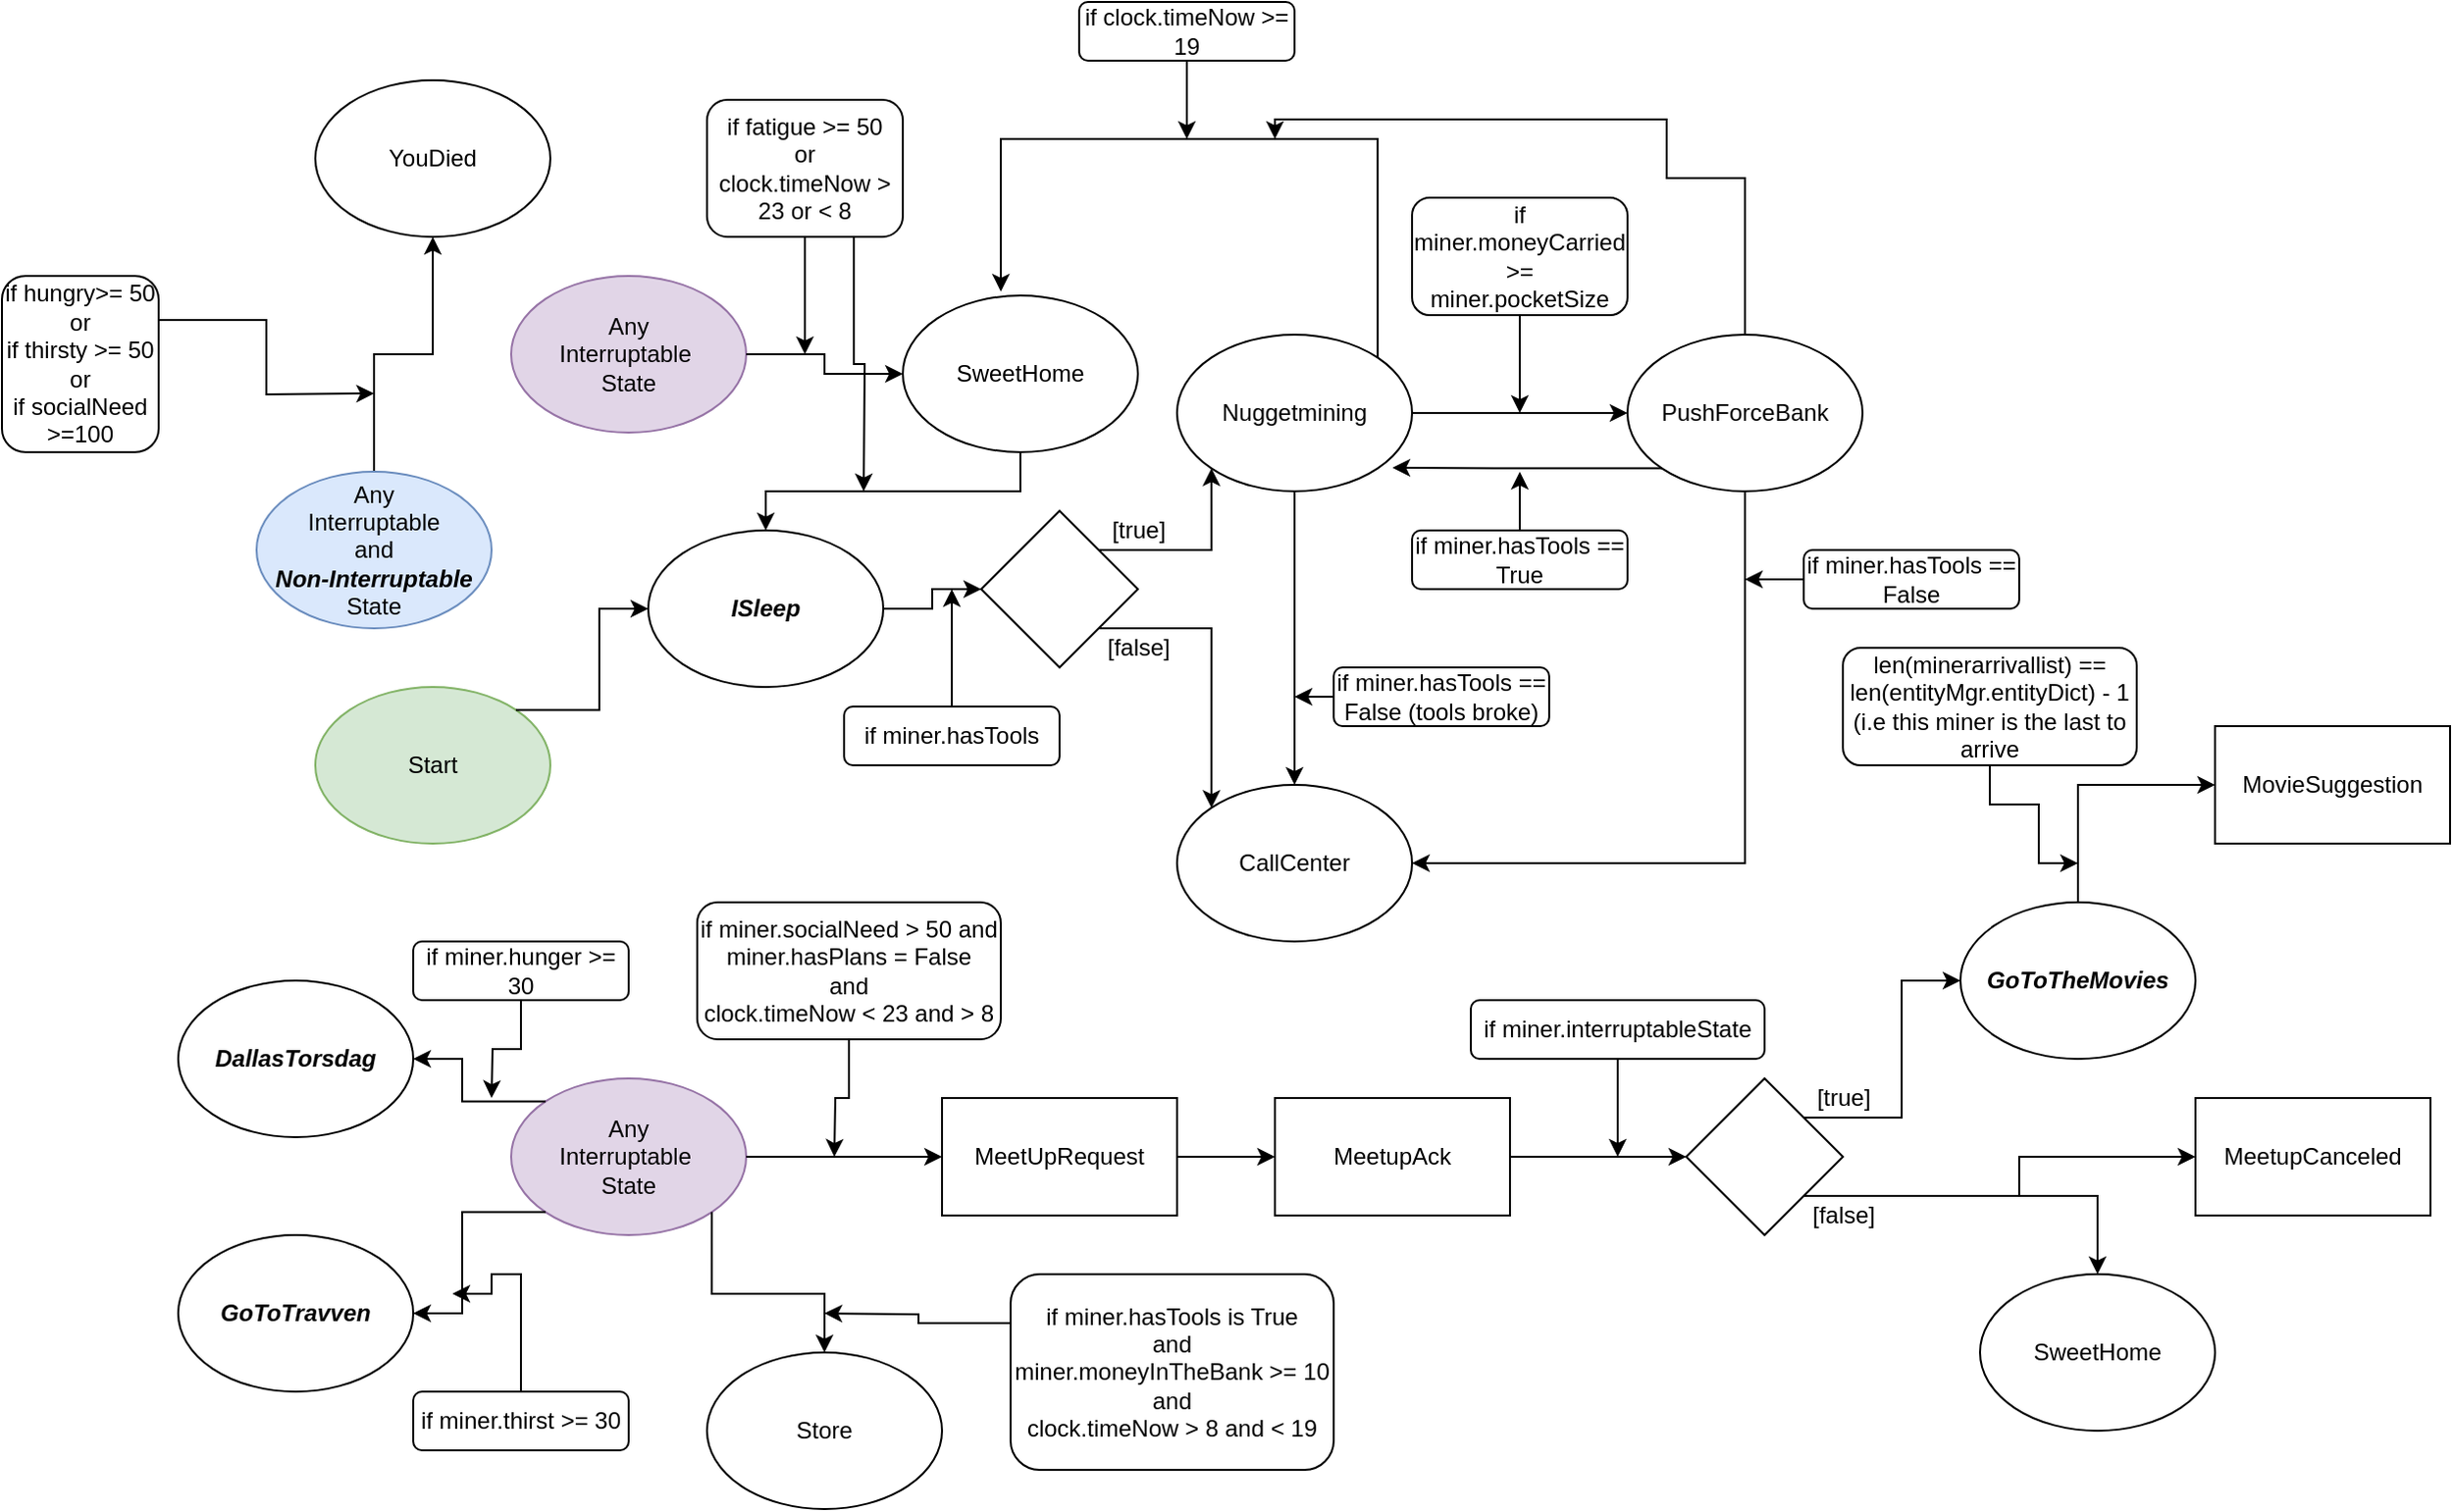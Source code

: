 <mxfile version="12.6.5" type="device"><diagram id="fdf_WBCvm2wgA68wb1EI" name="Page-1"><mxGraphModel dx="2272" dy="2042" grid="1" gridSize="10" guides="1" tooltips="1" connect="1" arrows="1" fold="1" page="1" pageScale="1" pageWidth="850" pageHeight="1100" math="0" shadow="0"><root><mxCell id="0"/><mxCell id="1" parent="0"/><mxCell id="K7hLNqGEeLTEueCjMqMA-75" value="" style="group" parent="1" vertex="1" connectable="0"><mxGeometry x="270" y="90" width="120" height="80" as="geometry"/></mxCell><mxCell id="K7hLNqGEeLTEueCjMqMA-76" value="" style="ellipse;whiteSpace=wrap;html=1;" parent="K7hLNqGEeLTEueCjMqMA-75" vertex="1"><mxGeometry width="120" height="80" as="geometry"/></mxCell><mxCell id="K7hLNqGEeLTEueCjMqMA-77" value="SweetHome" style="text;html=1;strokeColor=none;fillColor=none;align=center;verticalAlign=middle;whiteSpace=wrap;rounded=0;" parent="K7hLNqGEeLTEueCjMqMA-75" vertex="1"><mxGeometry x="25" y="20" width="70" height="40" as="geometry"/></mxCell><mxCell id="K7hLNqGEeLTEueCjMqMA-80" value="" style="group;fillColor=none;" parent="1" vertex="1" connectable="0"><mxGeometry x="-30" y="290" width="120" height="80" as="geometry"/></mxCell><mxCell id="K7hLNqGEeLTEueCjMqMA-3" value="Start" style="text;html=1;strokeColor=none;fillColor=none;align=center;verticalAlign=middle;whiteSpace=wrap;rounded=0;" parent="K7hLNqGEeLTEueCjMqMA-80" vertex="1"><mxGeometry x="60" y="10" width="40" height="20" as="geometry"/></mxCell><mxCell id="K7hLNqGEeLTEueCjMqMA-51" value="" style="ellipse;whiteSpace=wrap;html=1;fillColor=#d5e8d4;strokeColor=#82b366;" parent="K7hLNqGEeLTEueCjMqMA-80" vertex="1"><mxGeometry width="120" height="80" as="geometry"/></mxCell><mxCell id="K7hLNqGEeLTEueCjMqMA-52" value="Start" style="text;html=1;strokeColor=none;fillColor=none;align=center;verticalAlign=middle;whiteSpace=wrap;rounded=0;" parent="K7hLNqGEeLTEueCjMqMA-80" vertex="1"><mxGeometry x="40" y="30" width="40" height="20" as="geometry"/></mxCell><mxCell id="K7hLNqGEeLTEueCjMqMA-96" value="" style="group" parent="1" vertex="1" connectable="0"><mxGeometry x="-30" y="-20" width="120" height="80" as="geometry"/></mxCell><mxCell id="K7hLNqGEeLTEueCjMqMA-97" value="" style="group" parent="K7hLNqGEeLTEueCjMqMA-96" vertex="1" connectable="0"><mxGeometry width="120" height="80" as="geometry"/></mxCell><mxCell id="K7hLNqGEeLTEueCjMqMA-98" value="" style="ellipse;whiteSpace=wrap;html=1;" parent="K7hLNqGEeLTEueCjMqMA-97" vertex="1"><mxGeometry width="120" height="80" as="geometry"/></mxCell><mxCell id="K7hLNqGEeLTEueCjMqMA-99" value="YouDied" style="text;html=1;strokeColor=none;fillColor=none;align=center;verticalAlign=middle;whiteSpace=wrap;rounded=0;" parent="K7hLNqGEeLTEueCjMqMA-97" vertex="1"><mxGeometry x="25" y="20" width="70" height="40" as="geometry"/></mxCell><mxCell id="K7hLNqGEeLTEueCjMqMA-102" style="edgeStyle=orthogonalEdgeStyle;rounded=0;orthogonalLoop=1;jettySize=auto;html=1;exitX=0.5;exitY=0;exitDx=0;exitDy=0;entryX=0.5;entryY=1;entryDx=0;entryDy=0;" parent="1" source="K7hLNqGEeLTEueCjMqMA-72" target="K7hLNqGEeLTEueCjMqMA-98" edge="1"><mxGeometry relative="1" as="geometry"/></mxCell><mxCell id="5Ke6Yw1Q9KdfSw9loe5Q-1" style="edgeStyle=orthogonalEdgeStyle;rounded=0;orthogonalLoop=1;jettySize=auto;html=1;exitX=1;exitY=0.25;exitDx=0;exitDy=0;" edge="1" parent="1" source="K7hLNqGEeLTEueCjMqMA-103"><mxGeometry relative="1" as="geometry"><mxPoint y="140" as="targetPoint"/></mxGeometry></mxCell><mxCell id="K7hLNqGEeLTEueCjMqMA-103" value="&lt;div&gt;if hungry&amp;gt;= 50&lt;/div&gt;&lt;div&gt;or&lt;/div&gt;&lt;div&gt;if thirsty &amp;gt;= 50&lt;br&gt;&lt;/div&gt;&lt;div&gt;or&lt;/div&gt;&lt;div&gt;if socialNeed &amp;gt;=100&lt;/div&gt;" style="rounded=1;whiteSpace=wrap;html=1;" parent="1" vertex="1"><mxGeometry x="-190" y="80" width="80" height="90" as="geometry"/></mxCell><mxCell id="eoAKdvufWvspaA0zsTED-5" style="edgeStyle=orthogonalEdgeStyle;rounded=0;orthogonalLoop=1;jettySize=auto;html=1;exitX=0.5;exitY=1;exitDx=0;exitDy=0;" parent="1" source="K7hLNqGEeLTEueCjMqMA-76" target="K7hLNqGEeLTEueCjMqMA-8" edge="1"><mxGeometry relative="1" as="geometry"/></mxCell><mxCell id="eoAKdvufWvspaA0zsTED-10" value="" style="group" parent="1" vertex="1" connectable="0"><mxGeometry x="140" y="210" width="120" height="80" as="geometry"/></mxCell><mxCell id="K7hLNqGEeLTEueCjMqMA-8" value="" style="ellipse;whiteSpace=wrap;html=1;" parent="eoAKdvufWvspaA0zsTED-10" vertex="1"><mxGeometry width="120" height="80" as="geometry"/></mxCell><mxCell id="K7hLNqGEeLTEueCjMqMA-9" value="&lt;i&gt;&lt;b&gt;ISleep&lt;/b&gt;&lt;/i&gt;" style="text;html=1;align=center;verticalAlign=middle;whiteSpace=wrap;rounded=0;" parent="eoAKdvufWvspaA0zsTED-10" vertex="1"><mxGeometry x="40" y="30" width="40" height="20" as="geometry"/></mxCell><mxCell id="eoAKdvufWvspaA0zsTED-11" value="" style="group" parent="1" vertex="1" connectable="0"><mxGeometry x="410" y="110" width="120" height="80" as="geometry"/></mxCell><mxCell id="eoAKdvufWvspaA0zsTED-12" value="" style="ellipse;whiteSpace=wrap;html=1;" parent="eoAKdvufWvspaA0zsTED-11" vertex="1"><mxGeometry width="120" height="80" as="geometry"/></mxCell><mxCell id="eoAKdvufWvspaA0zsTED-13" value="Nuggetmining" style="text;html=1;align=center;verticalAlign=middle;whiteSpace=wrap;rounded=0;" parent="eoAKdvufWvspaA0zsTED-11" vertex="1"><mxGeometry x="40" y="30" width="40" height="20" as="geometry"/></mxCell><mxCell id="eoAKdvufWvspaA0zsTED-17" value="" style="group" parent="1" vertex="1" connectable="0"><mxGeometry x="410" y="340" width="120" height="80" as="geometry"/></mxCell><mxCell id="eoAKdvufWvspaA0zsTED-18" value="" style="ellipse;whiteSpace=wrap;html=1;" parent="eoAKdvufWvspaA0zsTED-17" vertex="1"><mxGeometry width="120" height="80" as="geometry"/></mxCell><mxCell id="eoAKdvufWvspaA0zsTED-19" value="CallCenter" style="text;html=1;align=center;verticalAlign=middle;whiteSpace=wrap;rounded=0;" parent="eoAKdvufWvspaA0zsTED-17" vertex="1"><mxGeometry x="40" y="30" width="40" height="20" as="geometry"/></mxCell><mxCell id="h6sALat_OKjF9gH2EI1u-37" style="edgeStyle=orthogonalEdgeStyle;rounded=0;orthogonalLoop=1;jettySize=auto;html=1;exitX=0.5;exitY=0;exitDx=0;exitDy=0;" parent="1" source="eoAKdvufWvspaA0zsTED-22" edge="1"><mxGeometry relative="1" as="geometry"><mxPoint x="295" y="240" as="targetPoint"/></mxGeometry></mxCell><mxCell id="eoAKdvufWvspaA0zsTED-22" value="if miner.hasTools" style="rounded=1;whiteSpace=wrap;html=1;" parent="1" vertex="1"><mxGeometry x="240" y="300" width="110" height="30" as="geometry"/></mxCell><mxCell id="eoAKdvufWvspaA0zsTED-31" value="" style="group" parent="1" vertex="1" connectable="0"><mxGeometry x="640" y="110" width="120" height="80" as="geometry"/></mxCell><mxCell id="eoAKdvufWvspaA0zsTED-32" value="" style="ellipse;whiteSpace=wrap;html=1;" parent="eoAKdvufWvspaA0zsTED-31" vertex="1"><mxGeometry width="120" height="80" as="geometry"/></mxCell><mxCell id="eoAKdvufWvspaA0zsTED-33" value="PushForceBank" style="text;html=1;align=center;verticalAlign=middle;whiteSpace=wrap;rounded=0;" parent="eoAKdvufWvspaA0zsTED-31" vertex="1"><mxGeometry x="40" y="30" width="40" height="20" as="geometry"/></mxCell><mxCell id="eoAKdvufWvspaA0zsTED-34" style="edgeStyle=orthogonalEdgeStyle;rounded=0;orthogonalLoop=1;jettySize=auto;html=1;exitX=1;exitY=0.5;exitDx=0;exitDy=0;" parent="1" source="eoAKdvufWvspaA0zsTED-12" edge="1"><mxGeometry relative="1" as="geometry"><mxPoint x="640" y="150" as="targetPoint"/></mxGeometry></mxCell><mxCell id="eoAKdvufWvspaA0zsTED-41" style="edgeStyle=orthogonalEdgeStyle;rounded=0;orthogonalLoop=1;jettySize=auto;html=1;exitX=0.5;exitY=1;exitDx=0;exitDy=0;" parent="1" source="eoAKdvufWvspaA0zsTED-38" edge="1"><mxGeometry relative="1" as="geometry"><mxPoint x="585" y="150" as="targetPoint"/></mxGeometry></mxCell><mxCell id="eoAKdvufWvspaA0zsTED-38" value="if miner.moneyCarried&lt;br&gt;&amp;gt;= miner.pocketSize" style="rounded=1;whiteSpace=wrap;html=1;" parent="1" vertex="1"><mxGeometry x="530" y="40" width="110" height="60" as="geometry"/></mxCell><mxCell id="eoAKdvufWvspaA0zsTED-43" style="edgeStyle=orthogonalEdgeStyle;rounded=0;orthogonalLoop=1;jettySize=auto;html=1;exitX=1;exitY=0;exitDx=0;exitDy=0;entryX=0.417;entryY=-0.025;entryDx=0;entryDy=0;entryPerimeter=0;" parent="1" source="eoAKdvufWvspaA0zsTED-12" target="K7hLNqGEeLTEueCjMqMA-76" edge="1"><mxGeometry relative="1" as="geometry"><mxPoint x="320" y="-40" as="targetPoint"/><Array as="points"><mxPoint x="512" y="10"/><mxPoint x="320" y="10"/></Array></mxGeometry></mxCell><mxCell id="eoAKdvufWvspaA0zsTED-45" style="edgeStyle=orthogonalEdgeStyle;rounded=0;orthogonalLoop=1;jettySize=auto;html=1;exitX=0.5;exitY=1;exitDx=0;exitDy=0;" parent="1" source="eoAKdvufWvspaA0zsTED-44" edge="1"><mxGeometry relative="1" as="geometry"><mxPoint x="415" y="10" as="targetPoint"/></mxGeometry></mxCell><mxCell id="eoAKdvufWvspaA0zsTED-44" value="if clock.timeNow &amp;gt;= 19" style="rounded=1;whiteSpace=wrap;html=1;" parent="1" vertex="1"><mxGeometry x="360" y="-60" width="110" height="30" as="geometry"/></mxCell><mxCell id="eoAKdvufWvspaA0zsTED-46" style="edgeStyle=orthogonalEdgeStyle;rounded=0;orthogonalLoop=1;jettySize=auto;html=1;exitX=0.5;exitY=0;exitDx=0;exitDy=0;" parent="1" source="eoAKdvufWvspaA0zsTED-32" edge="1"><mxGeometry relative="1" as="geometry"><mxPoint x="460" y="10" as="targetPoint"/><Array as="points"><mxPoint x="700" y="30"/><mxPoint x="660" y="30"/><mxPoint x="660"/><mxPoint x="460"/><mxPoint x="460" y="10"/></Array></mxGeometry></mxCell><mxCell id="eoAKdvufWvspaA0zsTED-47" style="edgeStyle=orthogonalEdgeStyle;rounded=0;orthogonalLoop=1;jettySize=auto;html=1;exitX=0.5;exitY=1;exitDx=0;exitDy=0;entryX=0.5;entryY=0;entryDx=0;entryDy=0;" parent="1" source="eoAKdvufWvspaA0zsTED-12" target="eoAKdvufWvspaA0zsTED-18" edge="1"><mxGeometry relative="1" as="geometry"/></mxCell><mxCell id="eoAKdvufWvspaA0zsTED-62" style="edgeStyle=orthogonalEdgeStyle;rounded=0;orthogonalLoop=1;jettySize=auto;html=1;exitX=0;exitY=0.5;exitDx=0;exitDy=0;" parent="1" source="eoAKdvufWvspaA0zsTED-51" edge="1"><mxGeometry relative="1" as="geometry"><mxPoint x="470" y="295" as="targetPoint"/></mxGeometry></mxCell><mxCell id="eoAKdvufWvspaA0zsTED-51" value="if miner.hasTools == False (tools broke)" style="rounded=1;whiteSpace=wrap;html=1;" parent="1" vertex="1"><mxGeometry x="490" y="280" width="110" height="30" as="geometry"/></mxCell><mxCell id="eoAKdvufWvspaA0zsTED-54" style="edgeStyle=orthogonalEdgeStyle;rounded=0;orthogonalLoop=1;jettySize=auto;html=1;exitX=0.5;exitY=1;exitDx=0;exitDy=0;entryX=1;entryY=0.5;entryDx=0;entryDy=0;" parent="1" source="eoAKdvufWvspaA0zsTED-32" target="eoAKdvufWvspaA0zsTED-18" edge="1"><mxGeometry relative="1" as="geometry"/></mxCell><mxCell id="eoAKdvufWvspaA0zsTED-56" style="edgeStyle=orthogonalEdgeStyle;rounded=0;orthogonalLoop=1;jettySize=auto;html=1;exitX=0;exitY=0.5;exitDx=0;exitDy=0;" parent="1" source="eoAKdvufWvspaA0zsTED-55" edge="1"><mxGeometry relative="1" as="geometry"><mxPoint x="700" y="235" as="targetPoint"/></mxGeometry></mxCell><mxCell id="eoAKdvufWvspaA0zsTED-55" value="if miner.hasTools == False" style="rounded=1;whiteSpace=wrap;html=1;" parent="1" vertex="1"><mxGeometry x="730" y="220" width="110" height="30" as="geometry"/></mxCell><mxCell id="eoAKdvufWvspaA0zsTED-63" style="edgeStyle=orthogonalEdgeStyle;rounded=0;orthogonalLoop=1;jettySize=auto;html=1;exitX=0;exitY=1;exitDx=0;exitDy=0;" parent="1" source="eoAKdvufWvspaA0zsTED-32" edge="1"><mxGeometry relative="1" as="geometry"><mxPoint x="520" y="178" as="targetPoint"/></mxGeometry></mxCell><mxCell id="eoAKdvufWvspaA0zsTED-65" style="edgeStyle=orthogonalEdgeStyle;rounded=0;orthogonalLoop=1;jettySize=auto;html=1;exitX=0.5;exitY=0;exitDx=0;exitDy=0;" parent="1" source="eoAKdvufWvspaA0zsTED-64" edge="1"><mxGeometry relative="1" as="geometry"><mxPoint x="585" y="180" as="targetPoint"/></mxGeometry></mxCell><mxCell id="eoAKdvufWvspaA0zsTED-64" value="if miner.hasTools == True" style="rounded=1;whiteSpace=wrap;html=1;" parent="1" vertex="1"><mxGeometry x="530" y="210" width="110" height="30" as="geometry"/></mxCell><mxCell id="eoAKdvufWvspaA0zsTED-3" value="" style="group" parent="1" vertex="1" connectable="0"><mxGeometry x="-60" y="180" width="120" height="80" as="geometry"/></mxCell><mxCell id="K7hLNqGEeLTEueCjMqMA-72" value="" style="ellipse;whiteSpace=wrap;html=1;fillColor=#dae8fc;strokeColor=#6c8ebf;" parent="eoAKdvufWvspaA0zsTED-3" vertex="1"><mxGeometry width="120" height="80" as="geometry"/></mxCell><mxCell id="K7hLNqGEeLTEueCjMqMA-73" value="&lt;div&gt;Any &lt;br&gt;Interruptable&lt;/div&gt;&lt;div&gt;and&lt;/div&gt;&lt;div&gt;&lt;b&gt;&lt;i&gt;Non-Interruptable&lt;/i&gt;&lt;/b&gt;&lt;br&gt;State&lt;/div&gt;" style="text;html=1;strokeColor=none;fillColor=none;align=center;verticalAlign=middle;whiteSpace=wrap;rounded=0;" parent="eoAKdvufWvspaA0zsTED-3" vertex="1"><mxGeometry y="30" width="120" height="20" as="geometry"/></mxCell><mxCell id="5Ke6Yw1Q9KdfSw9loe5Q-14" style="edgeStyle=orthogonalEdgeStyle;rounded=0;orthogonalLoop=1;jettySize=auto;html=1;exitX=0.5;exitY=1;exitDx=0;exitDy=0;" edge="1" parent="1" source="K7hLNqGEeLTEueCjMqMA-81"><mxGeometry relative="1" as="geometry"><mxPoint x="220" y="120" as="targetPoint"/></mxGeometry></mxCell><mxCell id="5Ke6Yw1Q9KdfSw9loe5Q-15" style="edgeStyle=orthogonalEdgeStyle;rounded=0;orthogonalLoop=1;jettySize=auto;html=1;exitX=0.75;exitY=1;exitDx=0;exitDy=0;" edge="1" parent="1" source="K7hLNqGEeLTEueCjMqMA-81"><mxGeometry relative="1" as="geometry"><mxPoint x="250" y="190" as="targetPoint"/></mxGeometry></mxCell><mxCell id="K7hLNqGEeLTEueCjMqMA-81" value="if fatigue &amp;gt;= 50&lt;br&gt;or &lt;br&gt;clock.timeNow &amp;gt; 23 or &amp;lt; 8" style="rounded=1;whiteSpace=wrap;html=1;" parent="1" vertex="1"><mxGeometry x="170" y="-10" width="100" height="70" as="geometry"/></mxCell><mxCell id="eoAKdvufWvspaA0zsTED-72" value="" style="group" parent="1" vertex="1" connectable="0"><mxGeometry x="70" y="490" width="120" height="80" as="geometry"/></mxCell><mxCell id="eoAKdvufWvspaA0zsTED-69" value="" style="group;" parent="eoAKdvufWvspaA0zsTED-72" vertex="1" connectable="0"><mxGeometry width="120" height="80" as="geometry"/></mxCell><mxCell id="eoAKdvufWvspaA0zsTED-66" value="" style="group;fillColor=none;strokeColor=none;gradientColor=#ffffff;" parent="eoAKdvufWvspaA0zsTED-69" vertex="1" connectable="0"><mxGeometry width="120" height="80" as="geometry"/></mxCell><mxCell id="eoAKdvufWvspaA0zsTED-67" value="" style="ellipse;whiteSpace=wrap;html=1;fillColor=#e1d5e7;strokeColor=#9673a6;" parent="eoAKdvufWvspaA0zsTED-66" vertex="1"><mxGeometry width="120" height="80" as="geometry"/></mxCell><mxCell id="eoAKdvufWvspaA0zsTED-68" value="&lt;div&gt;Any&lt;/div&gt;&lt;div&gt;Interruptable&amp;nbsp;&lt;/div&gt;&lt;div&gt;State&lt;/div&gt;" style="text;html=1;align=center;verticalAlign=middle;whiteSpace=wrap;rounded=0;" parent="eoAKdvufWvspaA0zsTED-66" vertex="1"><mxGeometry x="20" y="15" width="80" height="50" as="geometry"/></mxCell><mxCell id="eoAKdvufWvspaA0zsTED-84" style="edgeStyle=orthogonalEdgeStyle;rounded=0;orthogonalLoop=1;jettySize=auto;html=1;exitX=1;exitY=0.5;exitDx=0;exitDy=0;entryX=0;entryY=0.5;entryDx=0;entryDy=0;" parent="1" source="eoAKdvufWvspaA0zsTED-78" target="eoAKdvufWvspaA0zsTED-83" edge="1"><mxGeometry relative="1" as="geometry"/></mxCell><mxCell id="eoAKdvufWvspaA0zsTED-78" value="MeetUpRequest" style="rounded=0;whiteSpace=wrap;html=1;fillColor=none;gradientColor=#DBABFF;align=center;" parent="1" vertex="1"><mxGeometry x="290" y="500" width="120" height="60" as="geometry"/></mxCell><mxCell id="eoAKdvufWvspaA0zsTED-79" style="edgeStyle=orthogonalEdgeStyle;rounded=0;orthogonalLoop=1;jettySize=auto;html=1;exitX=1;exitY=0.5;exitDx=0;exitDy=0;entryX=0;entryY=0.5;entryDx=0;entryDy=0;" parent="1" source="eoAKdvufWvspaA0zsTED-67" target="eoAKdvufWvspaA0zsTED-78" edge="1"><mxGeometry relative="1" as="geometry"/></mxCell><mxCell id="eoAKdvufWvspaA0zsTED-81" style="edgeStyle=orthogonalEdgeStyle;rounded=0;orthogonalLoop=1;jettySize=auto;html=1;exitX=0.5;exitY=1;exitDx=0;exitDy=0;" parent="1" source="eoAKdvufWvspaA0zsTED-80" edge="1"><mxGeometry relative="1" as="geometry"><mxPoint x="235" y="530" as="targetPoint"/></mxGeometry></mxCell><mxCell id="eoAKdvufWvspaA0zsTED-80" value="if miner.socialNeed &amp;gt; 50 and miner.hasPlans = False&lt;br&gt;and&lt;br&gt;clock.timeNow &amp;lt; 23 and &amp;gt; 8" style="rounded=1;whiteSpace=wrap;html=1;" parent="1" vertex="1"><mxGeometry x="165" y="400" width="155" height="70" as="geometry"/></mxCell><mxCell id="eoAKdvufWvspaA0zsTED-106" style="edgeStyle=orthogonalEdgeStyle;rounded=0;orthogonalLoop=1;jettySize=auto;html=1;exitX=1;exitY=0.5;exitDx=0;exitDy=0;" parent="1" source="eoAKdvufWvspaA0zsTED-83" target="eoAKdvufWvspaA0zsTED-105" edge="1"><mxGeometry relative="1" as="geometry"/></mxCell><mxCell id="eoAKdvufWvspaA0zsTED-83" value="MeetupAck" style="rounded=0;whiteSpace=wrap;html=1;fillColor=none;gradientColor=#DBABFF;align=center;" parent="1" vertex="1"><mxGeometry x="460" y="500" width="120" height="60" as="geometry"/></mxCell><mxCell id="eoAKdvufWvspaA0zsTED-86" value="" style="group" parent="1" vertex="1" connectable="0"><mxGeometry x="810" y="400" width="120" height="80" as="geometry"/></mxCell><mxCell id="eoAKdvufWvspaA0zsTED-87" value="" style="ellipse;whiteSpace=wrap;html=1;" parent="eoAKdvufWvspaA0zsTED-86" vertex="1"><mxGeometry width="120" height="80" as="geometry"/></mxCell><mxCell id="eoAKdvufWvspaA0zsTED-88" value="&lt;b&gt;&lt;i&gt;GoToTheMovies&lt;/i&gt;&lt;/b&gt;" style="text;html=1;align=center;verticalAlign=middle;whiteSpace=wrap;rounded=0;" parent="eoAKdvufWvspaA0zsTED-86" vertex="1"><mxGeometry x="40" y="30" width="40" height="20" as="geometry"/></mxCell><mxCell id="eoAKdvufWvspaA0zsTED-107" style="edgeStyle=orthogonalEdgeStyle;rounded=0;orthogonalLoop=1;jettySize=auto;html=1;exitX=0.5;exitY=1;exitDx=0;exitDy=0;" parent="1" source="eoAKdvufWvspaA0zsTED-90" edge="1"><mxGeometry relative="1" as="geometry"><mxPoint x="635" y="530" as="targetPoint"/></mxGeometry></mxCell><mxCell id="eoAKdvufWvspaA0zsTED-90" value="if miner.interruptableState" style="rounded=1;whiteSpace=wrap;html=1;" parent="1" vertex="1"><mxGeometry x="560" y="450" width="150" height="30" as="geometry"/></mxCell><mxCell id="eoAKdvufWvspaA0zsTED-93" value="" style="group" parent="1" vertex="1" connectable="0"><mxGeometry x="820" y="590" width="120" height="80" as="geometry"/></mxCell><mxCell id="eoAKdvufWvspaA0zsTED-94" value="" style="ellipse;whiteSpace=wrap;html=1;" parent="eoAKdvufWvspaA0zsTED-93" vertex="1"><mxGeometry width="120" height="80" as="geometry"/></mxCell><mxCell id="eoAKdvufWvspaA0zsTED-95" value="SweetHome" style="text;html=1;strokeColor=none;fillColor=none;align=center;verticalAlign=middle;whiteSpace=wrap;rounded=0;" parent="eoAKdvufWvspaA0zsTED-93" vertex="1"><mxGeometry x="25" y="20" width="70" height="40" as="geometry"/></mxCell><mxCell id="eoAKdvufWvspaA0zsTED-101" value="MeetupCanceled" style="rounded=0;whiteSpace=wrap;html=1;fillColor=none;gradientColor=#DBABFF;align=center;" parent="1" vertex="1"><mxGeometry x="930" y="500" width="120" height="60" as="geometry"/></mxCell><mxCell id="eoAKdvufWvspaA0zsTED-108" style="edgeStyle=orthogonalEdgeStyle;rounded=0;orthogonalLoop=1;jettySize=auto;html=1;exitX=1;exitY=0;exitDx=0;exitDy=0;entryX=0;entryY=0.5;entryDx=0;entryDy=0;" parent="1" source="eoAKdvufWvspaA0zsTED-105" target="eoAKdvufWvspaA0zsTED-87" edge="1"><mxGeometry relative="1" as="geometry"/></mxCell><mxCell id="eoAKdvufWvspaA0zsTED-112" style="edgeStyle=orthogonalEdgeStyle;rounded=0;orthogonalLoop=1;jettySize=auto;html=1;exitX=1;exitY=1;exitDx=0;exitDy=0;entryX=0.5;entryY=0;entryDx=0;entryDy=0;" parent="1" source="eoAKdvufWvspaA0zsTED-105" target="eoAKdvufWvspaA0zsTED-94" edge="1"><mxGeometry relative="1" as="geometry"/></mxCell><mxCell id="eoAKdvufWvspaA0zsTED-113" style="edgeStyle=orthogonalEdgeStyle;rounded=0;orthogonalLoop=1;jettySize=auto;html=1;exitX=1;exitY=1;exitDx=0;exitDy=0;entryX=0;entryY=0.5;entryDx=0;entryDy=0;" parent="1" source="eoAKdvufWvspaA0zsTED-105" target="eoAKdvufWvspaA0zsTED-101" edge="1"><mxGeometry relative="1" as="geometry"/></mxCell><mxCell id="eoAKdvufWvspaA0zsTED-105" value="" style="rhombus;whiteSpace=wrap;html=1;fillColor=none;gradientColor=#DBABFF;align=center;" parent="1" vertex="1"><mxGeometry x="670" y="490" width="80" height="80" as="geometry"/></mxCell><mxCell id="eoAKdvufWvspaA0zsTED-109" value="[true]" style="text;html=1;align=center;verticalAlign=middle;resizable=0;points=[];autosize=1;" parent="1" vertex="1"><mxGeometry x="730" y="490" width="40" height="20" as="geometry"/></mxCell><mxCell id="eoAKdvufWvspaA0zsTED-114" value="[false]" style="text;html=1;align=center;verticalAlign=middle;resizable=0;points=[];autosize=1;" parent="1" vertex="1"><mxGeometry x="725" y="550" width="50" height="20" as="geometry"/></mxCell><mxCell id="eoAKdvufWvspaA0zsTED-116" value="MovieSuggestion" style="rounded=0;whiteSpace=wrap;html=1;fillColor=none;gradientColor=#DBABFF;align=center;" parent="1" vertex="1"><mxGeometry x="940" y="310" width="120" height="60" as="geometry"/></mxCell><mxCell id="eoAKdvufWvspaA0zsTED-117" style="edgeStyle=orthogonalEdgeStyle;rounded=0;orthogonalLoop=1;jettySize=auto;html=1;exitX=0.5;exitY=0;exitDx=0;exitDy=0;entryX=0;entryY=0.5;entryDx=0;entryDy=0;" parent="1" source="eoAKdvufWvspaA0zsTED-87" target="eoAKdvufWvspaA0zsTED-116" edge="1"><mxGeometry relative="1" as="geometry"/></mxCell><mxCell id="eoAKdvufWvspaA0zsTED-120" style="edgeStyle=orthogonalEdgeStyle;rounded=0;orthogonalLoop=1;jettySize=auto;html=1;exitX=0.5;exitY=1;exitDx=0;exitDy=0;" parent="1" source="eoAKdvufWvspaA0zsTED-118" edge="1"><mxGeometry relative="1" as="geometry"><mxPoint x="870" y="380" as="targetPoint"/><Array as="points"><mxPoint x="825" y="350"/><mxPoint x="850" y="350"/><mxPoint x="850" y="380"/></Array></mxGeometry></mxCell><mxCell id="eoAKdvufWvspaA0zsTED-118" value="len(minerarrivallist) ==&lt;br&gt;len(entityMgr.entityDict) - 1&lt;br&gt;(i.e this miner is the last to arrive" style="rounded=1;whiteSpace=wrap;html=1;" parent="1" vertex="1"><mxGeometry x="750" y="270" width="150" height="60" as="geometry"/></mxCell><mxCell id="h6sALat_OKjF9gH2EI1u-3" value="" style="group" parent="1" vertex="1" connectable="0"><mxGeometry x="170" y="630" width="120" height="80" as="geometry"/></mxCell><mxCell id="h6sALat_OKjF9gH2EI1u-4" value="" style="ellipse;whiteSpace=wrap;html=1;" parent="h6sALat_OKjF9gH2EI1u-3" vertex="1"><mxGeometry width="120" height="80" as="geometry"/></mxCell><mxCell id="h6sALat_OKjF9gH2EI1u-5" value="Store" style="text;html=1;strokeColor=none;fillColor=none;align=center;verticalAlign=middle;whiteSpace=wrap;rounded=0;" parent="h6sALat_OKjF9gH2EI1u-3" vertex="1"><mxGeometry x="25" y="20" width="70" height="40" as="geometry"/></mxCell><mxCell id="h6sALat_OKjF9gH2EI1u-10" style="edgeStyle=orthogonalEdgeStyle;rounded=0;orthogonalLoop=1;jettySize=auto;html=1;exitX=0;exitY=0.25;exitDx=0;exitDy=0;" parent="1" source="h6sALat_OKjF9gH2EI1u-8" edge="1"><mxGeometry relative="1" as="geometry"><mxPoint x="230" y="610" as="targetPoint"/></mxGeometry></mxCell><mxCell id="h6sALat_OKjF9gH2EI1u-8" value="if miner.hasTools is True&lt;br&gt;and &lt;br&gt;miner.moneyInTheBank &amp;gt;= 10&lt;br&gt;and &lt;br&gt;clock.timeNow &amp;gt; 8 and &amp;lt; 19" style="rounded=1;whiteSpace=wrap;html=1;" parent="1" vertex="1"><mxGeometry x="325" y="590" width="165" height="100" as="geometry"/></mxCell><mxCell id="h6sALat_OKjF9gH2EI1u-11" style="edgeStyle=orthogonalEdgeStyle;rounded=0;orthogonalLoop=1;jettySize=auto;html=1;exitX=1;exitY=1;exitDx=0;exitDy=0;entryX=0.5;entryY=0;entryDx=0;entryDy=0;" parent="1" source="eoAKdvufWvspaA0zsTED-67" target="h6sALat_OKjF9gH2EI1u-4" edge="1"><mxGeometry relative="1" as="geometry"/></mxCell><mxCell id="h6sALat_OKjF9gH2EI1u-12" value="" style="group" parent="1" vertex="1" connectable="0"><mxGeometry x="-100" y="440" width="120" height="80" as="geometry"/></mxCell><mxCell id="h6sALat_OKjF9gH2EI1u-13" value="" style="group" parent="h6sALat_OKjF9gH2EI1u-12" vertex="1" connectable="0"><mxGeometry width="120" height="80" as="geometry"/></mxCell><mxCell id="h6sALat_OKjF9gH2EI1u-14" value="" style="ellipse;whiteSpace=wrap;html=1;" parent="h6sALat_OKjF9gH2EI1u-13" vertex="1"><mxGeometry width="120" height="80" as="geometry"/></mxCell><mxCell id="h6sALat_OKjF9gH2EI1u-15" value="&lt;b&gt;&lt;i&gt;DallasTorsdag&lt;/i&gt;&lt;/b&gt;" style="text;html=1;strokeColor=none;fillColor=none;align=center;verticalAlign=middle;whiteSpace=wrap;rounded=0;" parent="h6sALat_OKjF9gH2EI1u-13" vertex="1"><mxGeometry x="25" y="20" width="70" height="40" as="geometry"/></mxCell><mxCell id="h6sALat_OKjF9gH2EI1u-16" value="" style="group" parent="1" vertex="1" connectable="0"><mxGeometry x="-100" y="570" width="120" height="80" as="geometry"/></mxCell><mxCell id="h6sALat_OKjF9gH2EI1u-17" value="" style="group" parent="h6sALat_OKjF9gH2EI1u-16" vertex="1" connectable="0"><mxGeometry width="120" height="80" as="geometry"/></mxCell><mxCell id="h6sALat_OKjF9gH2EI1u-18" value="" style="ellipse;whiteSpace=wrap;html=1;" parent="h6sALat_OKjF9gH2EI1u-17" vertex="1"><mxGeometry width="120" height="80" as="geometry"/></mxCell><mxCell id="h6sALat_OKjF9gH2EI1u-19" value="&lt;b&gt;&lt;i&gt;GoToTravven&lt;/i&gt;&lt;/b&gt;" style="text;html=1;strokeColor=none;fillColor=none;align=center;verticalAlign=middle;whiteSpace=wrap;rounded=0;" parent="h6sALat_OKjF9gH2EI1u-17" vertex="1"><mxGeometry x="25" y="20" width="70" height="40" as="geometry"/></mxCell><mxCell id="5Ke6Yw1Q9KdfSw9loe5Q-7" style="edgeStyle=orthogonalEdgeStyle;rounded=0;orthogonalLoop=1;jettySize=auto;html=1;exitX=0.5;exitY=1;exitDx=0;exitDy=0;" edge="1" parent="1" source="h6sALat_OKjF9gH2EI1u-23"><mxGeometry relative="1" as="geometry"><mxPoint x="60" y="500" as="targetPoint"/></mxGeometry></mxCell><mxCell id="h6sALat_OKjF9gH2EI1u-23" value="if miner.hunger &amp;gt;= 30" style="rounded=1;whiteSpace=wrap;html=1;" parent="1" vertex="1"><mxGeometry x="20" y="420" width="110" height="30" as="geometry"/></mxCell><mxCell id="5Ke6Yw1Q9KdfSw9loe5Q-5" style="edgeStyle=orthogonalEdgeStyle;rounded=0;orthogonalLoop=1;jettySize=auto;html=1;exitX=0.5;exitY=0;exitDx=0;exitDy=0;" edge="1" parent="1" source="h6sALat_OKjF9gH2EI1u-26"><mxGeometry relative="1" as="geometry"><mxPoint x="40" y="600" as="targetPoint"/><Array as="points"><mxPoint x="75" y="590"/><mxPoint x="60" y="590"/></Array></mxGeometry></mxCell><mxCell id="h6sALat_OKjF9gH2EI1u-26" value="if miner.thirst &amp;gt;= 30" style="rounded=1;whiteSpace=wrap;html=1;" parent="1" vertex="1"><mxGeometry x="20" y="650" width="110" height="30" as="geometry"/></mxCell><mxCell id="h6sALat_OKjF9gH2EI1u-32" style="edgeStyle=orthogonalEdgeStyle;rounded=0;orthogonalLoop=1;jettySize=auto;html=1;exitX=1;exitY=0;exitDx=0;exitDy=0;entryX=0;entryY=0.5;entryDx=0;entryDy=0;" parent="1" source="K7hLNqGEeLTEueCjMqMA-51" target="K7hLNqGEeLTEueCjMqMA-8" edge="1"><mxGeometry relative="1" as="geometry"/></mxCell><mxCell id="h6sALat_OKjF9gH2EI1u-35" style="edgeStyle=orthogonalEdgeStyle;rounded=0;orthogonalLoop=1;jettySize=auto;html=1;exitX=1;exitY=0;exitDx=0;exitDy=0;entryX=0;entryY=1;entryDx=0;entryDy=0;" parent="1" source="h6sALat_OKjF9gH2EI1u-33" target="eoAKdvufWvspaA0zsTED-12" edge="1"><mxGeometry relative="1" as="geometry"/></mxCell><mxCell id="h6sALat_OKjF9gH2EI1u-36" style="edgeStyle=orthogonalEdgeStyle;rounded=0;orthogonalLoop=1;jettySize=auto;html=1;exitX=1;exitY=1;exitDx=0;exitDy=0;entryX=0;entryY=0;entryDx=0;entryDy=0;" parent="1" source="h6sALat_OKjF9gH2EI1u-33" target="eoAKdvufWvspaA0zsTED-18" edge="1"><mxGeometry relative="1" as="geometry"/></mxCell><mxCell id="h6sALat_OKjF9gH2EI1u-33" value="" style="rhombus;whiteSpace=wrap;html=1;" parent="1" vertex="1"><mxGeometry x="310" y="200" width="80" height="80" as="geometry"/></mxCell><mxCell id="h6sALat_OKjF9gH2EI1u-34" style="edgeStyle=orthogonalEdgeStyle;rounded=0;orthogonalLoop=1;jettySize=auto;html=1;exitX=1;exitY=0.5;exitDx=0;exitDy=0;entryX=0;entryY=0.5;entryDx=0;entryDy=0;" parent="1" source="K7hLNqGEeLTEueCjMqMA-8" target="h6sALat_OKjF9gH2EI1u-33" edge="1"><mxGeometry relative="1" as="geometry"/></mxCell><mxCell id="h6sALat_OKjF9gH2EI1u-38" value="[true]" style="text;html=1;align=center;verticalAlign=middle;resizable=0;points=[];autosize=1;" parent="1" vertex="1"><mxGeometry x="370" y="200" width="40" height="20" as="geometry"/></mxCell><mxCell id="h6sALat_OKjF9gH2EI1u-39" value="[false]" style="text;html=1;align=center;verticalAlign=middle;resizable=0;points=[];autosize=1;" parent="1" vertex="1"><mxGeometry x="365" y="260" width="50" height="20" as="geometry"/></mxCell><mxCell id="5Ke6Yw1Q9KdfSw9loe5Q-2" style="edgeStyle=orthogonalEdgeStyle;rounded=0;orthogonalLoop=1;jettySize=auto;html=1;exitX=0;exitY=1;exitDx=0;exitDy=0;entryX=1;entryY=0.5;entryDx=0;entryDy=0;" edge="1" parent="1" source="eoAKdvufWvspaA0zsTED-67" target="h6sALat_OKjF9gH2EI1u-18"><mxGeometry relative="1" as="geometry"/></mxCell><mxCell id="5Ke6Yw1Q9KdfSw9loe5Q-3" style="edgeStyle=orthogonalEdgeStyle;rounded=0;orthogonalLoop=1;jettySize=auto;html=1;exitX=0;exitY=0;exitDx=0;exitDy=0;entryX=1;entryY=0.5;entryDx=0;entryDy=0;" edge="1" parent="1" source="eoAKdvufWvspaA0zsTED-67" target="h6sALat_OKjF9gH2EI1u-14"><mxGeometry relative="1" as="geometry"/></mxCell><mxCell id="5Ke6Yw1Q9KdfSw9loe5Q-8" value="" style="group" vertex="1" connectable="0" parent="1"><mxGeometry x="70" y="80" width="120" height="80" as="geometry"/></mxCell><mxCell id="5Ke6Yw1Q9KdfSw9loe5Q-9" value="" style="group;" vertex="1" connectable="0" parent="5Ke6Yw1Q9KdfSw9loe5Q-8"><mxGeometry width="120" height="80" as="geometry"/></mxCell><mxCell id="5Ke6Yw1Q9KdfSw9loe5Q-10" value="" style="group;fillColor=none;strokeColor=none;gradientColor=#ffffff;" vertex="1" connectable="0" parent="5Ke6Yw1Q9KdfSw9loe5Q-9"><mxGeometry width="120" height="80" as="geometry"/></mxCell><mxCell id="5Ke6Yw1Q9KdfSw9loe5Q-11" value="" style="ellipse;whiteSpace=wrap;html=1;fillColor=#e1d5e7;strokeColor=#9673a6;" vertex="1" parent="5Ke6Yw1Q9KdfSw9loe5Q-10"><mxGeometry width="120" height="80" as="geometry"/></mxCell><mxCell id="5Ke6Yw1Q9KdfSw9loe5Q-12" value="&lt;div&gt;Any&lt;/div&gt;&lt;div&gt;Interruptable&amp;nbsp;&lt;/div&gt;&lt;div&gt;State&lt;/div&gt;" style="text;html=1;align=center;verticalAlign=middle;whiteSpace=wrap;rounded=0;" vertex="1" parent="5Ke6Yw1Q9KdfSw9loe5Q-10"><mxGeometry x="20" y="15" width="80" height="50" as="geometry"/></mxCell><mxCell id="5Ke6Yw1Q9KdfSw9loe5Q-13" style="edgeStyle=orthogonalEdgeStyle;rounded=0;orthogonalLoop=1;jettySize=auto;html=1;exitX=1;exitY=0.5;exitDx=0;exitDy=0;entryX=0;entryY=0.5;entryDx=0;entryDy=0;" edge="1" parent="1" source="5Ke6Yw1Q9KdfSw9loe5Q-11" target="K7hLNqGEeLTEueCjMqMA-76"><mxGeometry relative="1" as="geometry"/></mxCell></root></mxGraphModel></diagram></mxfile>